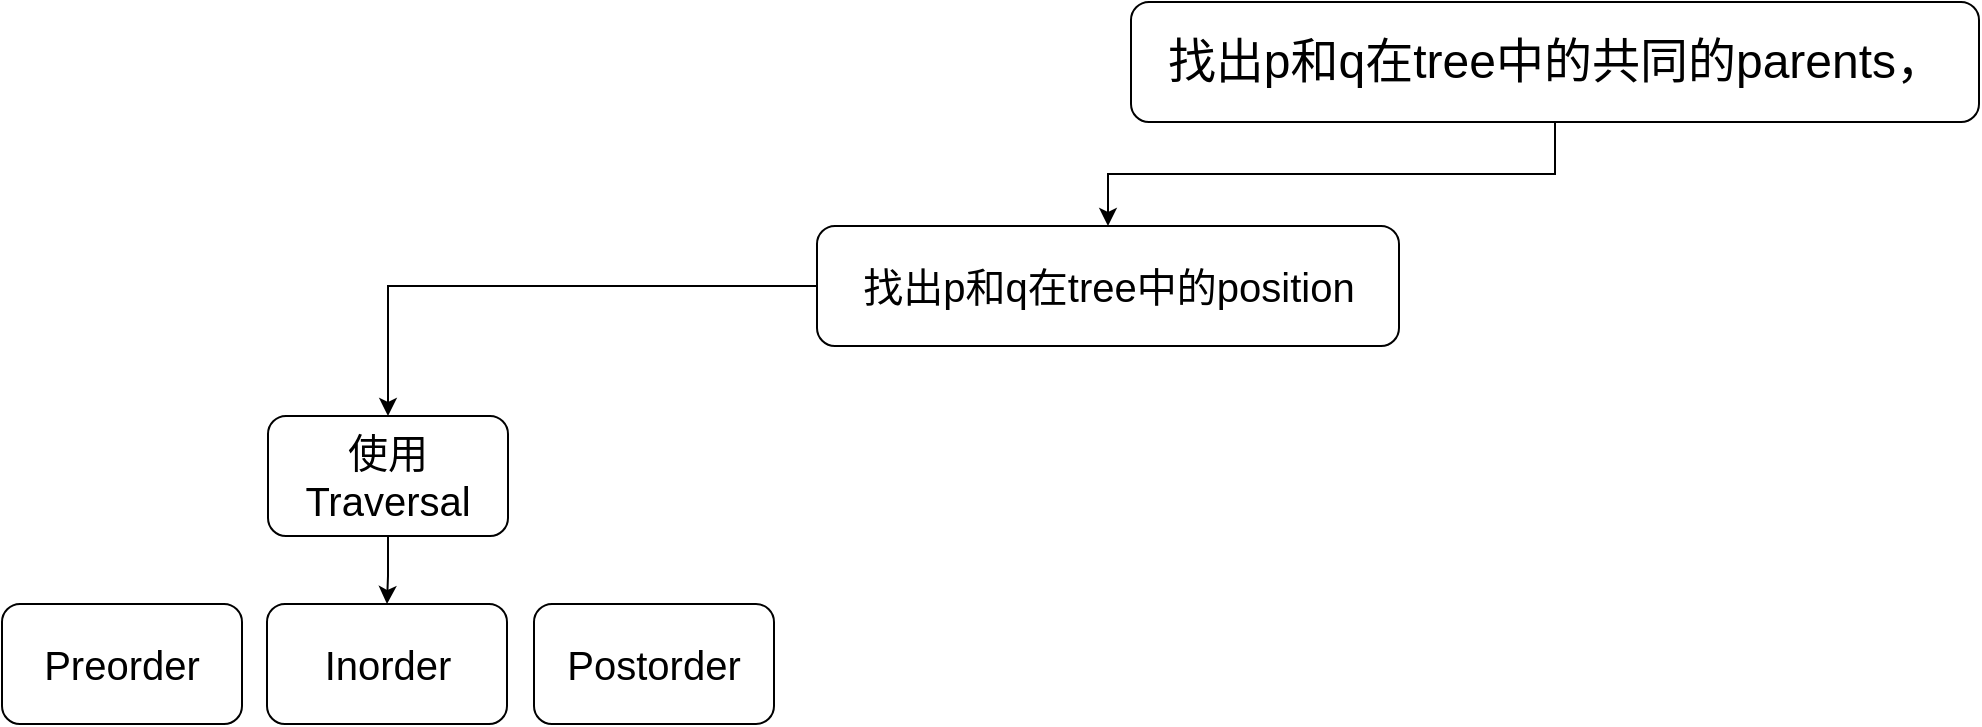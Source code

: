 <mxfile version="24.2.5" type="device">
  <diagram name="第1頁" id="nUrc2rLWpYqeGVDfgoHf">
    <mxGraphModel dx="2022" dy="703" grid="0" gridSize="10" guides="1" tooltips="1" connect="1" arrows="1" fold="1" page="1" pageScale="1" pageWidth="827" pageHeight="1169" math="0" shadow="0">
      <root>
        <mxCell id="0" />
        <mxCell id="1" parent="0" />
        <mxCell id="EJy2oys8HgrrV3kXio68-10" style="edgeStyle=orthogonalEdgeStyle;rounded=0;orthogonalLoop=1;jettySize=auto;html=1;entryX=0.5;entryY=0;entryDx=0;entryDy=0;" edge="1" parent="1" source="EJy2oys8HgrrV3kXio68-1" target="EJy2oys8HgrrV3kXio68-6">
          <mxGeometry relative="1" as="geometry" />
        </mxCell>
        <mxCell id="EJy2oys8HgrrV3kXio68-1" value="使用Traversal" style="rounded=1;whiteSpace=wrap;html=1;fontSize=20;" vertex="1" parent="1">
          <mxGeometry x="-151" y="234" width="120" height="60" as="geometry" />
        </mxCell>
        <mxCell id="EJy2oys8HgrrV3kXio68-9" style="edgeStyle=orthogonalEdgeStyle;rounded=0;orthogonalLoop=1;jettySize=auto;html=1;" edge="1" parent="1" source="EJy2oys8HgrrV3kXio68-2" target="EJy2oys8HgrrV3kXio68-1">
          <mxGeometry relative="1" as="geometry" />
        </mxCell>
        <mxCell id="EJy2oys8HgrrV3kXio68-2" value="找出p和q在tree中的position" style="rounded=1;whiteSpace=wrap;html=1;fontSize=20;" vertex="1" parent="1">
          <mxGeometry x="123.5" y="139" width="291" height="60" as="geometry" />
        </mxCell>
        <mxCell id="EJy2oys8HgrrV3kXio68-8" style="edgeStyle=orthogonalEdgeStyle;rounded=0;orthogonalLoop=1;jettySize=auto;html=1;" edge="1" parent="1" source="EJy2oys8HgrrV3kXio68-3" target="EJy2oys8HgrrV3kXio68-2">
          <mxGeometry relative="1" as="geometry" />
        </mxCell>
        <mxCell id="EJy2oys8HgrrV3kXio68-3" value="找出p和q在tree中的共同的parents，" style="rounded=1;whiteSpace=wrap;html=1;fontSize=24;" vertex="1" parent="1">
          <mxGeometry x="280.5" y="27" width="424" height="60" as="geometry" />
        </mxCell>
        <mxCell id="EJy2oys8HgrrV3kXio68-5" value="Preorder" style="rounded=1;whiteSpace=wrap;html=1;fontSize=20;" vertex="1" parent="1">
          <mxGeometry x="-284" y="328" width="120" height="60" as="geometry" />
        </mxCell>
        <mxCell id="EJy2oys8HgrrV3kXio68-6" value="Inorder" style="rounded=1;whiteSpace=wrap;html=1;fontSize=20;" vertex="1" parent="1">
          <mxGeometry x="-151.5" y="328" width="120" height="60" as="geometry" />
        </mxCell>
        <mxCell id="EJy2oys8HgrrV3kXio68-7" value="Postorder" style="rounded=1;whiteSpace=wrap;html=1;fontSize=20;" vertex="1" parent="1">
          <mxGeometry x="-18" y="328" width="120" height="60" as="geometry" />
        </mxCell>
      </root>
    </mxGraphModel>
  </diagram>
</mxfile>
